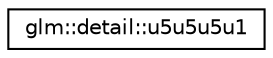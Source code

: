 digraph "Graphical Class Hierarchy"
{
 // LATEX_PDF_SIZE
  edge [fontname="Helvetica",fontsize="10",labelfontname="Helvetica",labelfontsize="10"];
  node [fontname="Helvetica",fontsize="10",shape=record];
  rankdir="LR";
  Node0 [label="glm::detail::u5u5u5u1",height=0.2,width=0.4,color="black", fillcolor="white", style="filled",URL="$unionglm_1_1detail_1_1u5u5u5u1.html",tooltip=" "];
}
